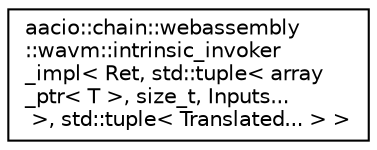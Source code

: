 digraph "Graphical Class Hierarchy"
{
  edge [fontname="Helvetica",fontsize="10",labelfontname="Helvetica",labelfontsize="10"];
  node [fontname="Helvetica",fontsize="10",shape=record];
  rankdir="LR";
  Node0 [label="aacio::chain::webassembly\l::wavm::intrinsic_invoker\l_impl\< Ret, std::tuple\< array\l_ptr\< T \>, size_t, Inputs...\l \>, std::tuple\< Translated... \> \>",height=0.2,width=0.4,color="black", fillcolor="white", style="filled",URL="$structaacio_1_1chain_1_1webassembly_1_1wavm_1_1intrinsic__invoker__impl_3_01_ret_00_01std_1_1tupa44185f10e72432daf55ba99df01eda1.html"];
}

